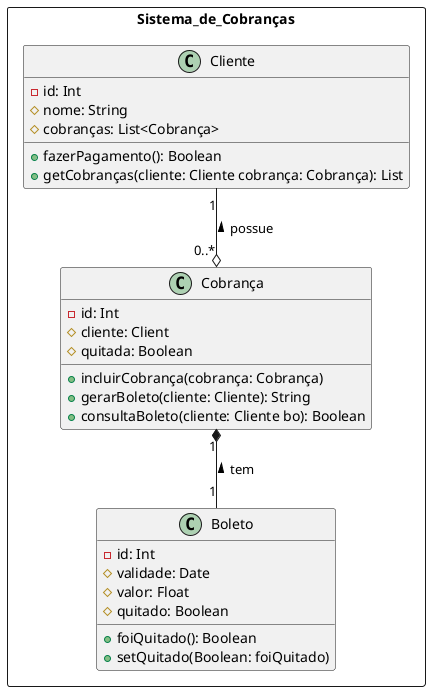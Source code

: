 @startuml sisDeCobrança
  package Sistema_de_Cobranças <<rectangle>> {

    class Cliente {
      - id: Int
      # nome: String
      # cobranças: List<Cobrança>
      + fazerPagamento(): Boolean
      + getCobranças(cliente: Cliente cobrança: Cobrança): List 
      ' + setCobrança(cliente: Cliente cobrança: Cobrança): Int
    }

    class Cobrança {
      - id: Int
      # cliente: Client
      # quitada: Boolean
      + incluirCobrança(cobrança: Cobrança)
      + gerarBoleto(cliente: Cliente): String
      + consultaBoleto(cliente: Cliente bo): Boolean
    }

    class Boleto {
      - id: Int
      # validade: Date
      # valor: Float
      # quitado: Boolean
      + foiQuitado(): Boolean
      + setQuitado(Boolean: foiQuitado)
    }

    ' interface PagarBoleto <<interface>> {
    '   + fazerPagamento()
    ' }

    ' abstract class InformaçãoDoBoleto <<abstract>> {
    '   + informaStatusDoBoleto()
    ' }

    ' interface FazerCobrança <<interface>> {
    '   + consultaBoleto(): Boolean
    '   + informaStatusDoBoleto()
    ' }

    Cliente "1" --o "0..*" Cobrança: < possue 
    Cobrança "1" *-- "1" Boleto: < tem
    ' Boleto <|-- InformaçãoDoBoleto
    ' PagarBoleto <.. InformaçãoDoBoleto: depedência
    ' Cliente ..|> PagarBoleto: realização
    ' Cobrança ..|> FazerCobrança: realização
    ' FazerCobrança ..> InformaçãoDoBoleto: depedência
  }
@enduml